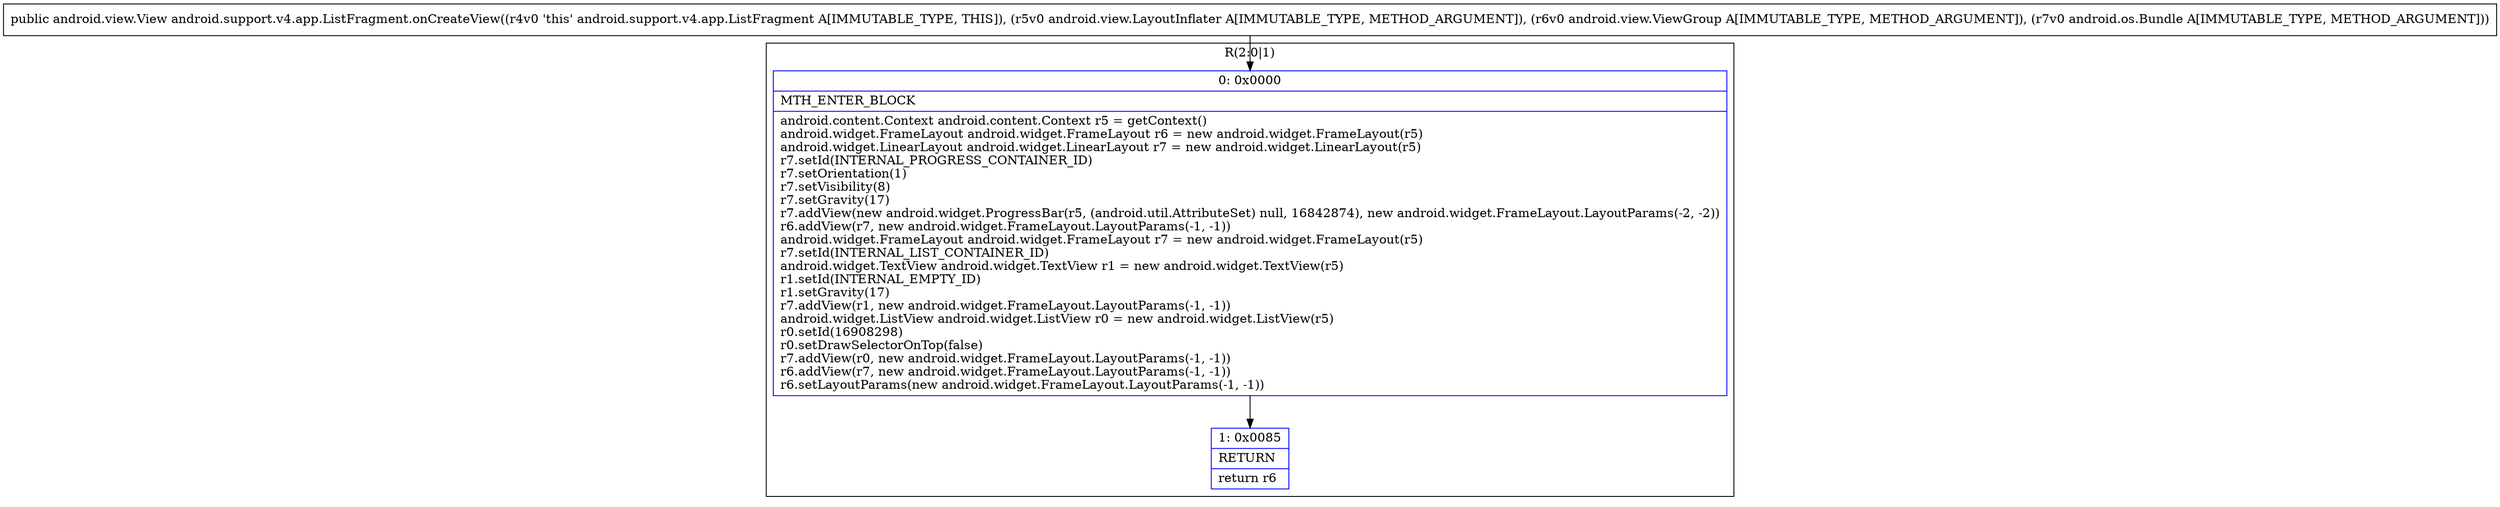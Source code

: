digraph "CFG forandroid.support.v4.app.ListFragment.onCreateView(Landroid\/view\/LayoutInflater;Landroid\/view\/ViewGroup;Landroid\/os\/Bundle;)Landroid\/view\/View;" {
subgraph cluster_Region_762656842 {
label = "R(2:0|1)";
node [shape=record,color=blue];
Node_0 [shape=record,label="{0\:\ 0x0000|MTH_ENTER_BLOCK\l|android.content.Context android.content.Context r5 = getContext()\landroid.widget.FrameLayout android.widget.FrameLayout r6 = new android.widget.FrameLayout(r5)\landroid.widget.LinearLayout android.widget.LinearLayout r7 = new android.widget.LinearLayout(r5)\lr7.setId(INTERNAL_PROGRESS_CONTAINER_ID)\lr7.setOrientation(1)\lr7.setVisibility(8)\lr7.setGravity(17)\lr7.addView(new android.widget.ProgressBar(r5, (android.util.AttributeSet) null, 16842874), new android.widget.FrameLayout.LayoutParams(\-2, \-2))\lr6.addView(r7, new android.widget.FrameLayout.LayoutParams(\-1, \-1))\landroid.widget.FrameLayout android.widget.FrameLayout r7 = new android.widget.FrameLayout(r5)\lr7.setId(INTERNAL_LIST_CONTAINER_ID)\landroid.widget.TextView android.widget.TextView r1 = new android.widget.TextView(r5)\lr1.setId(INTERNAL_EMPTY_ID)\lr1.setGravity(17)\lr7.addView(r1, new android.widget.FrameLayout.LayoutParams(\-1, \-1))\landroid.widget.ListView android.widget.ListView r0 = new android.widget.ListView(r5)\lr0.setId(16908298)\lr0.setDrawSelectorOnTop(false)\lr7.addView(r0, new android.widget.FrameLayout.LayoutParams(\-1, \-1))\lr6.addView(r7, new android.widget.FrameLayout.LayoutParams(\-1, \-1))\lr6.setLayoutParams(new android.widget.FrameLayout.LayoutParams(\-1, \-1))\l}"];
Node_1 [shape=record,label="{1\:\ 0x0085|RETURN\l|return r6\l}"];
}
MethodNode[shape=record,label="{public android.view.View android.support.v4.app.ListFragment.onCreateView((r4v0 'this' android.support.v4.app.ListFragment A[IMMUTABLE_TYPE, THIS]), (r5v0 android.view.LayoutInflater A[IMMUTABLE_TYPE, METHOD_ARGUMENT]), (r6v0 android.view.ViewGroup A[IMMUTABLE_TYPE, METHOD_ARGUMENT]), (r7v0 android.os.Bundle A[IMMUTABLE_TYPE, METHOD_ARGUMENT])) }"];
MethodNode -> Node_0;
Node_0 -> Node_1;
}

